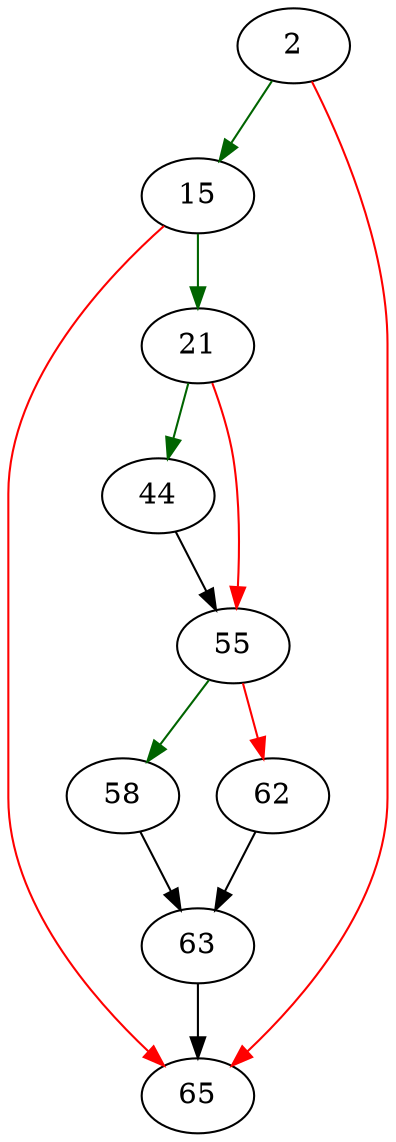 strict digraph "sqlite3_vtab_collation" {
	// Node definitions.
	2 [entry=true];
	15;
	65;
	21;
	44;
	55;
	58;
	62;
	63;

	// Edge definitions.
	2 -> 15 [
		color=darkgreen
		cond=true
	];
	2 -> 65 [
		color=red
		cond=false
	];
	15 -> 65 [
		color=red
		cond=false
	];
	15 -> 21 [
		color=darkgreen
		cond=true
	];
	21 -> 44 [
		color=darkgreen
		cond=true
	];
	21 -> 55 [
		color=red
		cond=false
	];
	44 -> 55;
	55 -> 58 [
		color=darkgreen
		cond=true
	];
	55 -> 62 [
		color=red
		cond=false
	];
	58 -> 63;
	62 -> 63;
	63 -> 65;
}